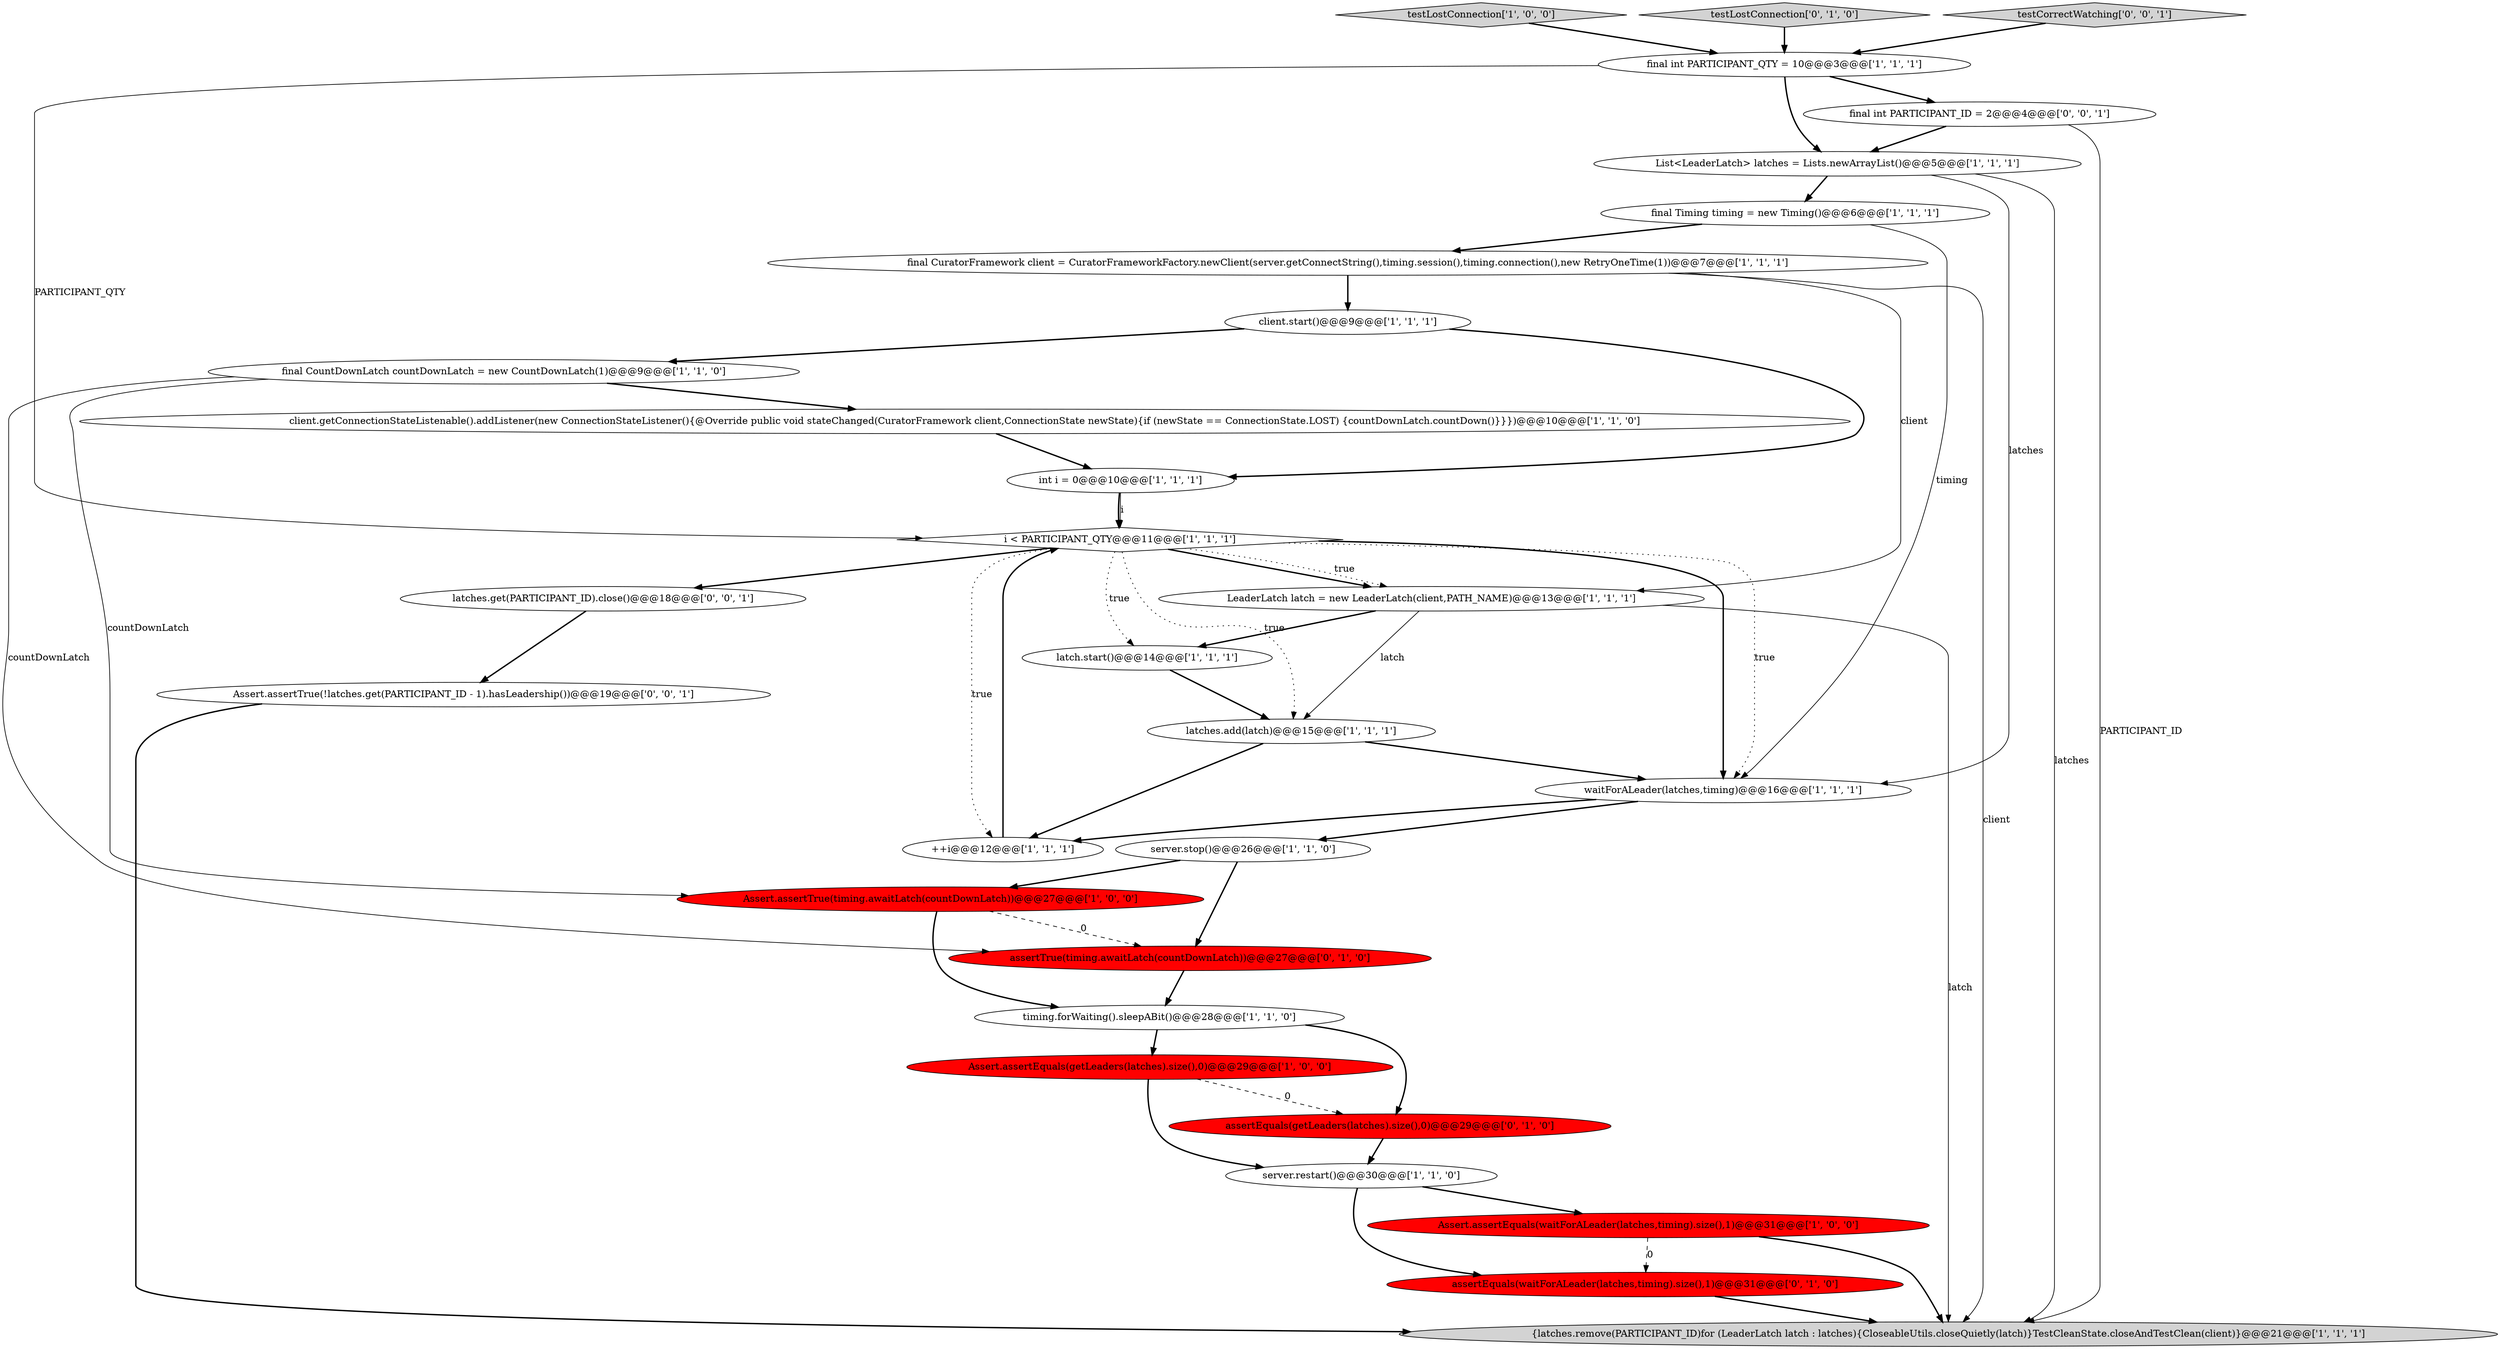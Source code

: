 digraph {
25 [style = filled, label = "assertEquals(waitForALeader(latches,timing).size(),1)@@@31@@@['0', '1', '0']", fillcolor = red, shape = ellipse image = "AAA1AAABBB2BBB"];
28 [style = filled, label = "final int PARTICIPANT_ID = 2@@@4@@@['0', '0', '1']", fillcolor = white, shape = ellipse image = "AAA0AAABBB3BBB"];
22 [style = filled, label = "assertTrue(timing.awaitLatch(countDownLatch))@@@27@@@['0', '1', '0']", fillcolor = red, shape = ellipse image = "AAA1AAABBB2BBB"];
1 [style = filled, label = "final CuratorFramework client = CuratorFrameworkFactory.newClient(server.getConnectString(),timing.session(),timing.connection(),new RetryOneTime(1))@@@7@@@['1', '1', '1']", fillcolor = white, shape = ellipse image = "AAA0AAABBB1BBB"];
15 [style = filled, label = "testLostConnection['1', '0', '0']", fillcolor = lightgray, shape = diamond image = "AAA0AAABBB1BBB"];
27 [style = filled, label = "latches.get(PARTICIPANT_ID).close()@@@18@@@['0', '0', '1']", fillcolor = white, shape = ellipse image = "AAA0AAABBB3BBB"];
9 [style = filled, label = "client.getConnectionStateListenable().addListener(new ConnectionStateListener(){@Override public void stateChanged(CuratorFramework client,ConnectionState newState){if (newState == ConnectionState.LOST) {countDownLatch.countDown()}}})@@@10@@@['1', '1', '0']", fillcolor = white, shape = ellipse image = "AAA0AAABBB1BBB"];
2 [style = filled, label = "Assert.assertTrue(timing.awaitLatch(countDownLatch))@@@27@@@['1', '0', '0']", fillcolor = red, shape = ellipse image = "AAA1AAABBB1BBB"];
23 [style = filled, label = "assertEquals(getLeaders(latches).size(),0)@@@29@@@['0', '1', '0']", fillcolor = red, shape = ellipse image = "AAA1AAABBB2BBB"];
21 [style = filled, label = "final Timing timing = new Timing()@@@6@@@['1', '1', '1']", fillcolor = white, shape = ellipse image = "AAA0AAABBB1BBB"];
29 [style = filled, label = "Assert.assertTrue(!latches.get(PARTICIPANT_ID - 1).hasLeadership())@@@19@@@['0', '0', '1']", fillcolor = white, shape = ellipse image = "AAA0AAABBB3BBB"];
6 [style = filled, label = "int i = 0@@@10@@@['1', '1', '1']", fillcolor = white, shape = ellipse image = "AAA0AAABBB1BBB"];
8 [style = filled, label = "List<LeaderLatch> latches = Lists.newArrayList()@@@5@@@['1', '1', '1']", fillcolor = white, shape = ellipse image = "AAA0AAABBB1BBB"];
11 [style = filled, label = "latches.add(latch)@@@15@@@['1', '1', '1']", fillcolor = white, shape = ellipse image = "AAA0AAABBB1BBB"];
20 [style = filled, label = "i < PARTICIPANT_QTY@@@11@@@['1', '1', '1']", fillcolor = white, shape = diamond image = "AAA0AAABBB1BBB"];
7 [style = filled, label = "waitForALeader(latches,timing)@@@16@@@['1', '1', '1']", fillcolor = white, shape = ellipse image = "AAA0AAABBB1BBB"];
24 [style = filled, label = "testLostConnection['0', '1', '0']", fillcolor = lightgray, shape = diamond image = "AAA0AAABBB2BBB"];
12 [style = filled, label = "server.stop()@@@26@@@['1', '1', '0']", fillcolor = white, shape = ellipse image = "AAA0AAABBB1BBB"];
4 [style = filled, label = "timing.forWaiting().sleepABit()@@@28@@@['1', '1', '0']", fillcolor = white, shape = ellipse image = "AAA0AAABBB1BBB"];
14 [style = filled, label = "server.restart()@@@30@@@['1', '1', '0']", fillcolor = white, shape = ellipse image = "AAA0AAABBB1BBB"];
10 [style = filled, label = "client.start()@@@9@@@['1', '1', '1']", fillcolor = white, shape = ellipse image = "AAA0AAABBB1BBB"];
19 [style = filled, label = "Assert.assertEquals(waitForALeader(latches,timing).size(),1)@@@31@@@['1', '0', '0']", fillcolor = red, shape = ellipse image = "AAA1AAABBB1BBB"];
16 [style = filled, label = "latch.start()@@@14@@@['1', '1', '1']", fillcolor = white, shape = ellipse image = "AAA0AAABBB1BBB"];
3 [style = filled, label = "{latches.remove(PARTICIPANT_ID)for (LeaderLatch latch : latches){CloseableUtils.closeQuietly(latch)}TestCleanState.closeAndTestClean(client)}@@@21@@@['1', '1', '1']", fillcolor = lightgray, shape = ellipse image = "AAA0AAABBB1BBB"];
0 [style = filled, label = "++i@@@12@@@['1', '1', '1']", fillcolor = white, shape = ellipse image = "AAA0AAABBB1BBB"];
17 [style = filled, label = "LeaderLatch latch = new LeaderLatch(client,PATH_NAME)@@@13@@@['1', '1', '1']", fillcolor = white, shape = ellipse image = "AAA0AAABBB1BBB"];
26 [style = filled, label = "testCorrectWatching['0', '0', '1']", fillcolor = lightgray, shape = diamond image = "AAA0AAABBB3BBB"];
18 [style = filled, label = "final int PARTICIPANT_QTY = 10@@@3@@@['1', '1', '1']", fillcolor = white, shape = ellipse image = "AAA0AAABBB1BBB"];
13 [style = filled, label = "Assert.assertEquals(getLeaders(latches).size(),0)@@@29@@@['1', '0', '0']", fillcolor = red, shape = ellipse image = "AAA1AAABBB1BBB"];
5 [style = filled, label = "final CountDownLatch countDownLatch = new CountDownLatch(1)@@@9@@@['1', '1', '0']", fillcolor = white, shape = ellipse image = "AAA0AAABBB1BBB"];
20->17 [style = bold, label=""];
14->25 [style = bold, label=""];
16->11 [style = bold, label=""];
6->20 [style = solid, label="i"];
5->9 [style = bold, label=""];
18->20 [style = solid, label="PARTICIPANT_QTY"];
8->3 [style = solid, label="latches"];
20->11 [style = dotted, label="true"];
7->12 [style = bold, label=""];
1->17 [style = solid, label="client"];
20->17 [style = dotted, label="true"];
5->22 [style = solid, label="countDownLatch"];
29->3 [style = bold, label=""];
4->13 [style = bold, label=""];
25->3 [style = bold, label=""];
20->0 [style = dotted, label="true"];
14->19 [style = bold, label=""];
7->0 [style = bold, label=""];
17->3 [style = solid, label="latch"];
20->7 [style = dotted, label="true"];
28->3 [style = solid, label="PARTICIPANT_ID"];
2->4 [style = bold, label=""];
15->18 [style = bold, label=""];
24->18 [style = bold, label=""];
18->28 [style = bold, label=""];
10->6 [style = bold, label=""];
13->23 [style = dashed, label="0"];
9->6 [style = bold, label=""];
17->11 [style = solid, label="latch"];
22->4 [style = bold, label=""];
20->27 [style = bold, label=""];
23->14 [style = bold, label=""];
6->20 [style = bold, label=""];
12->2 [style = bold, label=""];
11->0 [style = bold, label=""];
10->5 [style = bold, label=""];
28->8 [style = bold, label=""];
21->1 [style = bold, label=""];
11->7 [style = bold, label=""];
1->3 [style = solid, label="client"];
5->2 [style = solid, label="countDownLatch"];
8->21 [style = bold, label=""];
0->20 [style = bold, label=""];
18->8 [style = bold, label=""];
21->7 [style = solid, label="timing"];
19->25 [style = dashed, label="0"];
27->29 [style = bold, label=""];
20->7 [style = bold, label=""];
8->7 [style = solid, label="latches"];
1->10 [style = bold, label=""];
2->22 [style = dashed, label="0"];
13->14 [style = bold, label=""];
19->3 [style = bold, label=""];
12->22 [style = bold, label=""];
4->23 [style = bold, label=""];
17->16 [style = bold, label=""];
20->16 [style = dotted, label="true"];
26->18 [style = bold, label=""];
}
